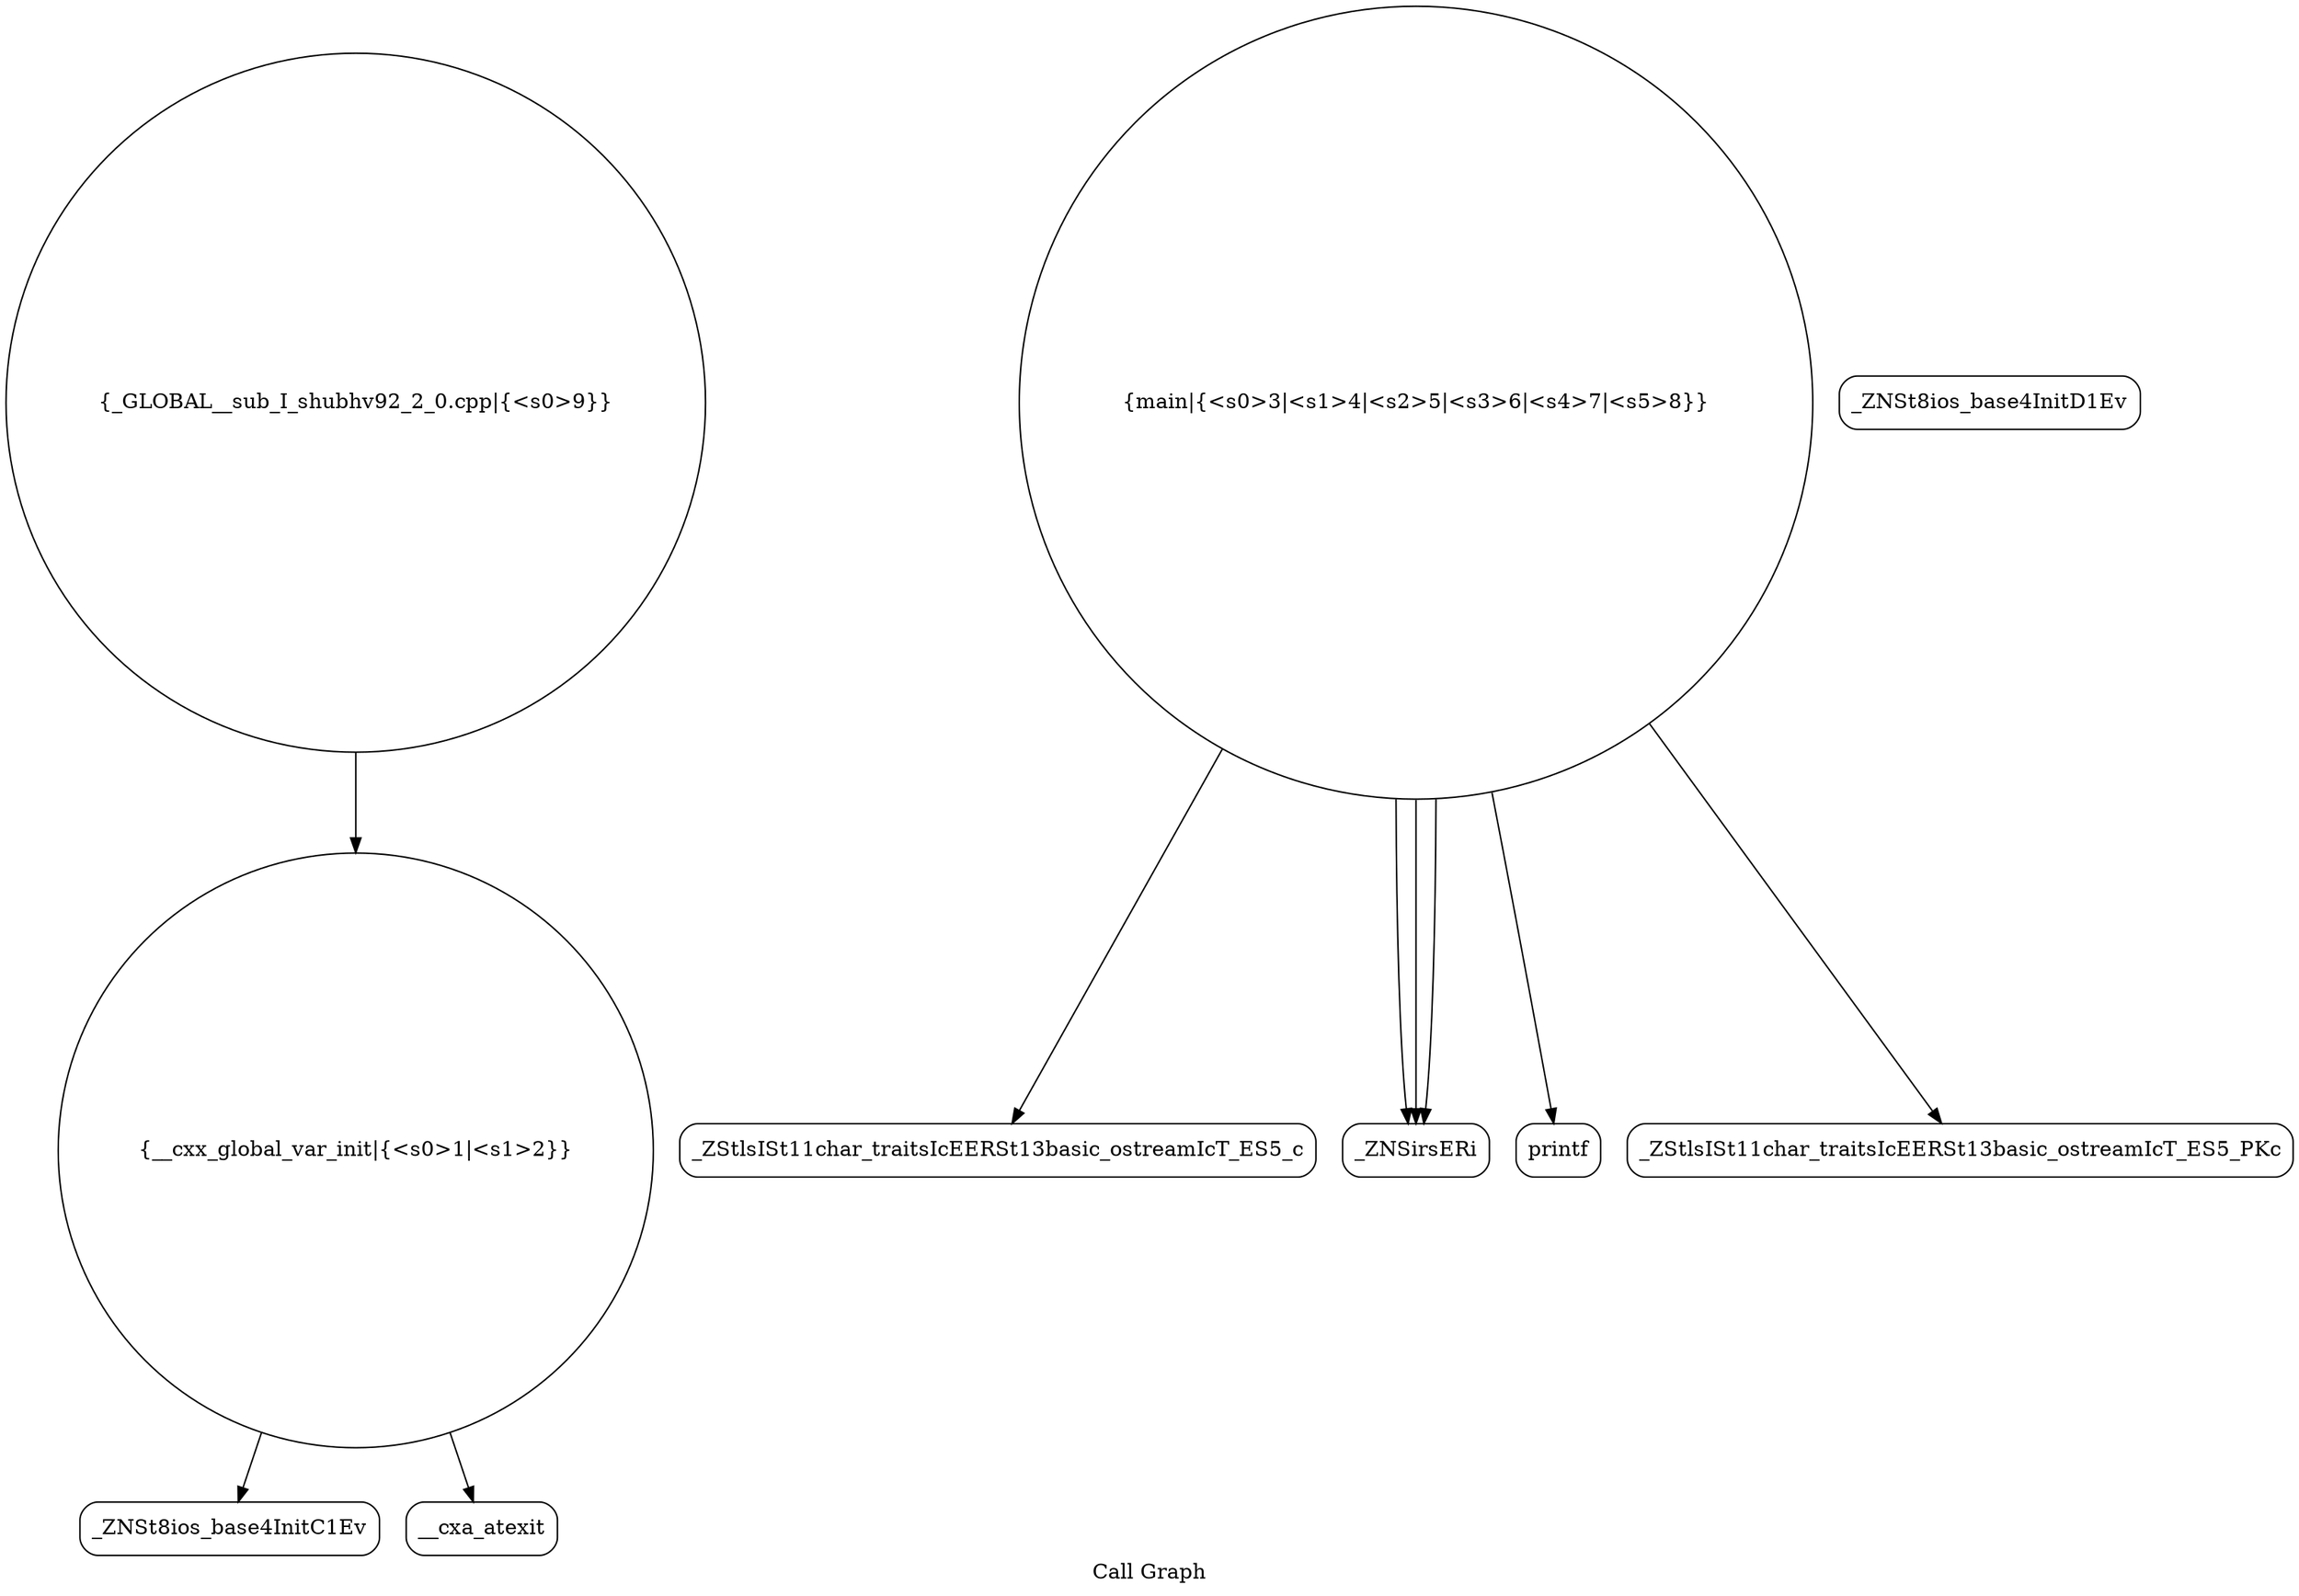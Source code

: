 digraph "Call Graph" {
	label="Call Graph";

	Node0x5588ab837910 [shape=record,shape=circle,label="{__cxx_global_var_init|{<s0>1|<s1>2}}"];
	Node0x5588ab837910:s0 -> Node0x5588ab837da0[color=black];
	Node0x5588ab837910:s1 -> Node0x5588ab837ea0[color=black];
	Node0x5588ab8380a0 [shape=record,shape=Mrecord,label="{_ZStlsISt11char_traitsIcEERSt13basic_ostreamIcT_ES5_c}"];
	Node0x5588ab837e20 [shape=record,shape=Mrecord,label="{_ZNSt8ios_base4InitD1Ev}"];
	Node0x5588ab8381a0 [shape=record,shape=circle,label="{_GLOBAL__sub_I_shubhv92_2_0.cpp|{<s0>9}}"];
	Node0x5588ab8381a0:s0 -> Node0x5588ab837910[color=black];
	Node0x5588ab837f20 [shape=record,shape=circle,label="{main|{<s0>3|<s1>4|<s2>5|<s3>6|<s4>7|<s5>8}}"];
	Node0x5588ab837f20:s0 -> Node0x5588ab837fa0[color=black];
	Node0x5588ab837f20:s1 -> Node0x5588ab837fa0[color=black];
	Node0x5588ab837f20:s2 -> Node0x5588ab837fa0[color=black];
	Node0x5588ab837f20:s3 -> Node0x5588ab838020[color=black];
	Node0x5588ab837f20:s4 -> Node0x5588ab8380a0[color=black];
	Node0x5588ab837f20:s5 -> Node0x5588ab838120[color=black];
	Node0x5588ab838020 [shape=record,shape=Mrecord,label="{printf}"];
	Node0x5588ab837da0 [shape=record,shape=Mrecord,label="{_ZNSt8ios_base4InitC1Ev}"];
	Node0x5588ab838120 [shape=record,shape=Mrecord,label="{_ZStlsISt11char_traitsIcEERSt13basic_ostreamIcT_ES5_PKc}"];
	Node0x5588ab837ea0 [shape=record,shape=Mrecord,label="{__cxa_atexit}"];
	Node0x5588ab837fa0 [shape=record,shape=Mrecord,label="{_ZNSirsERi}"];
}
